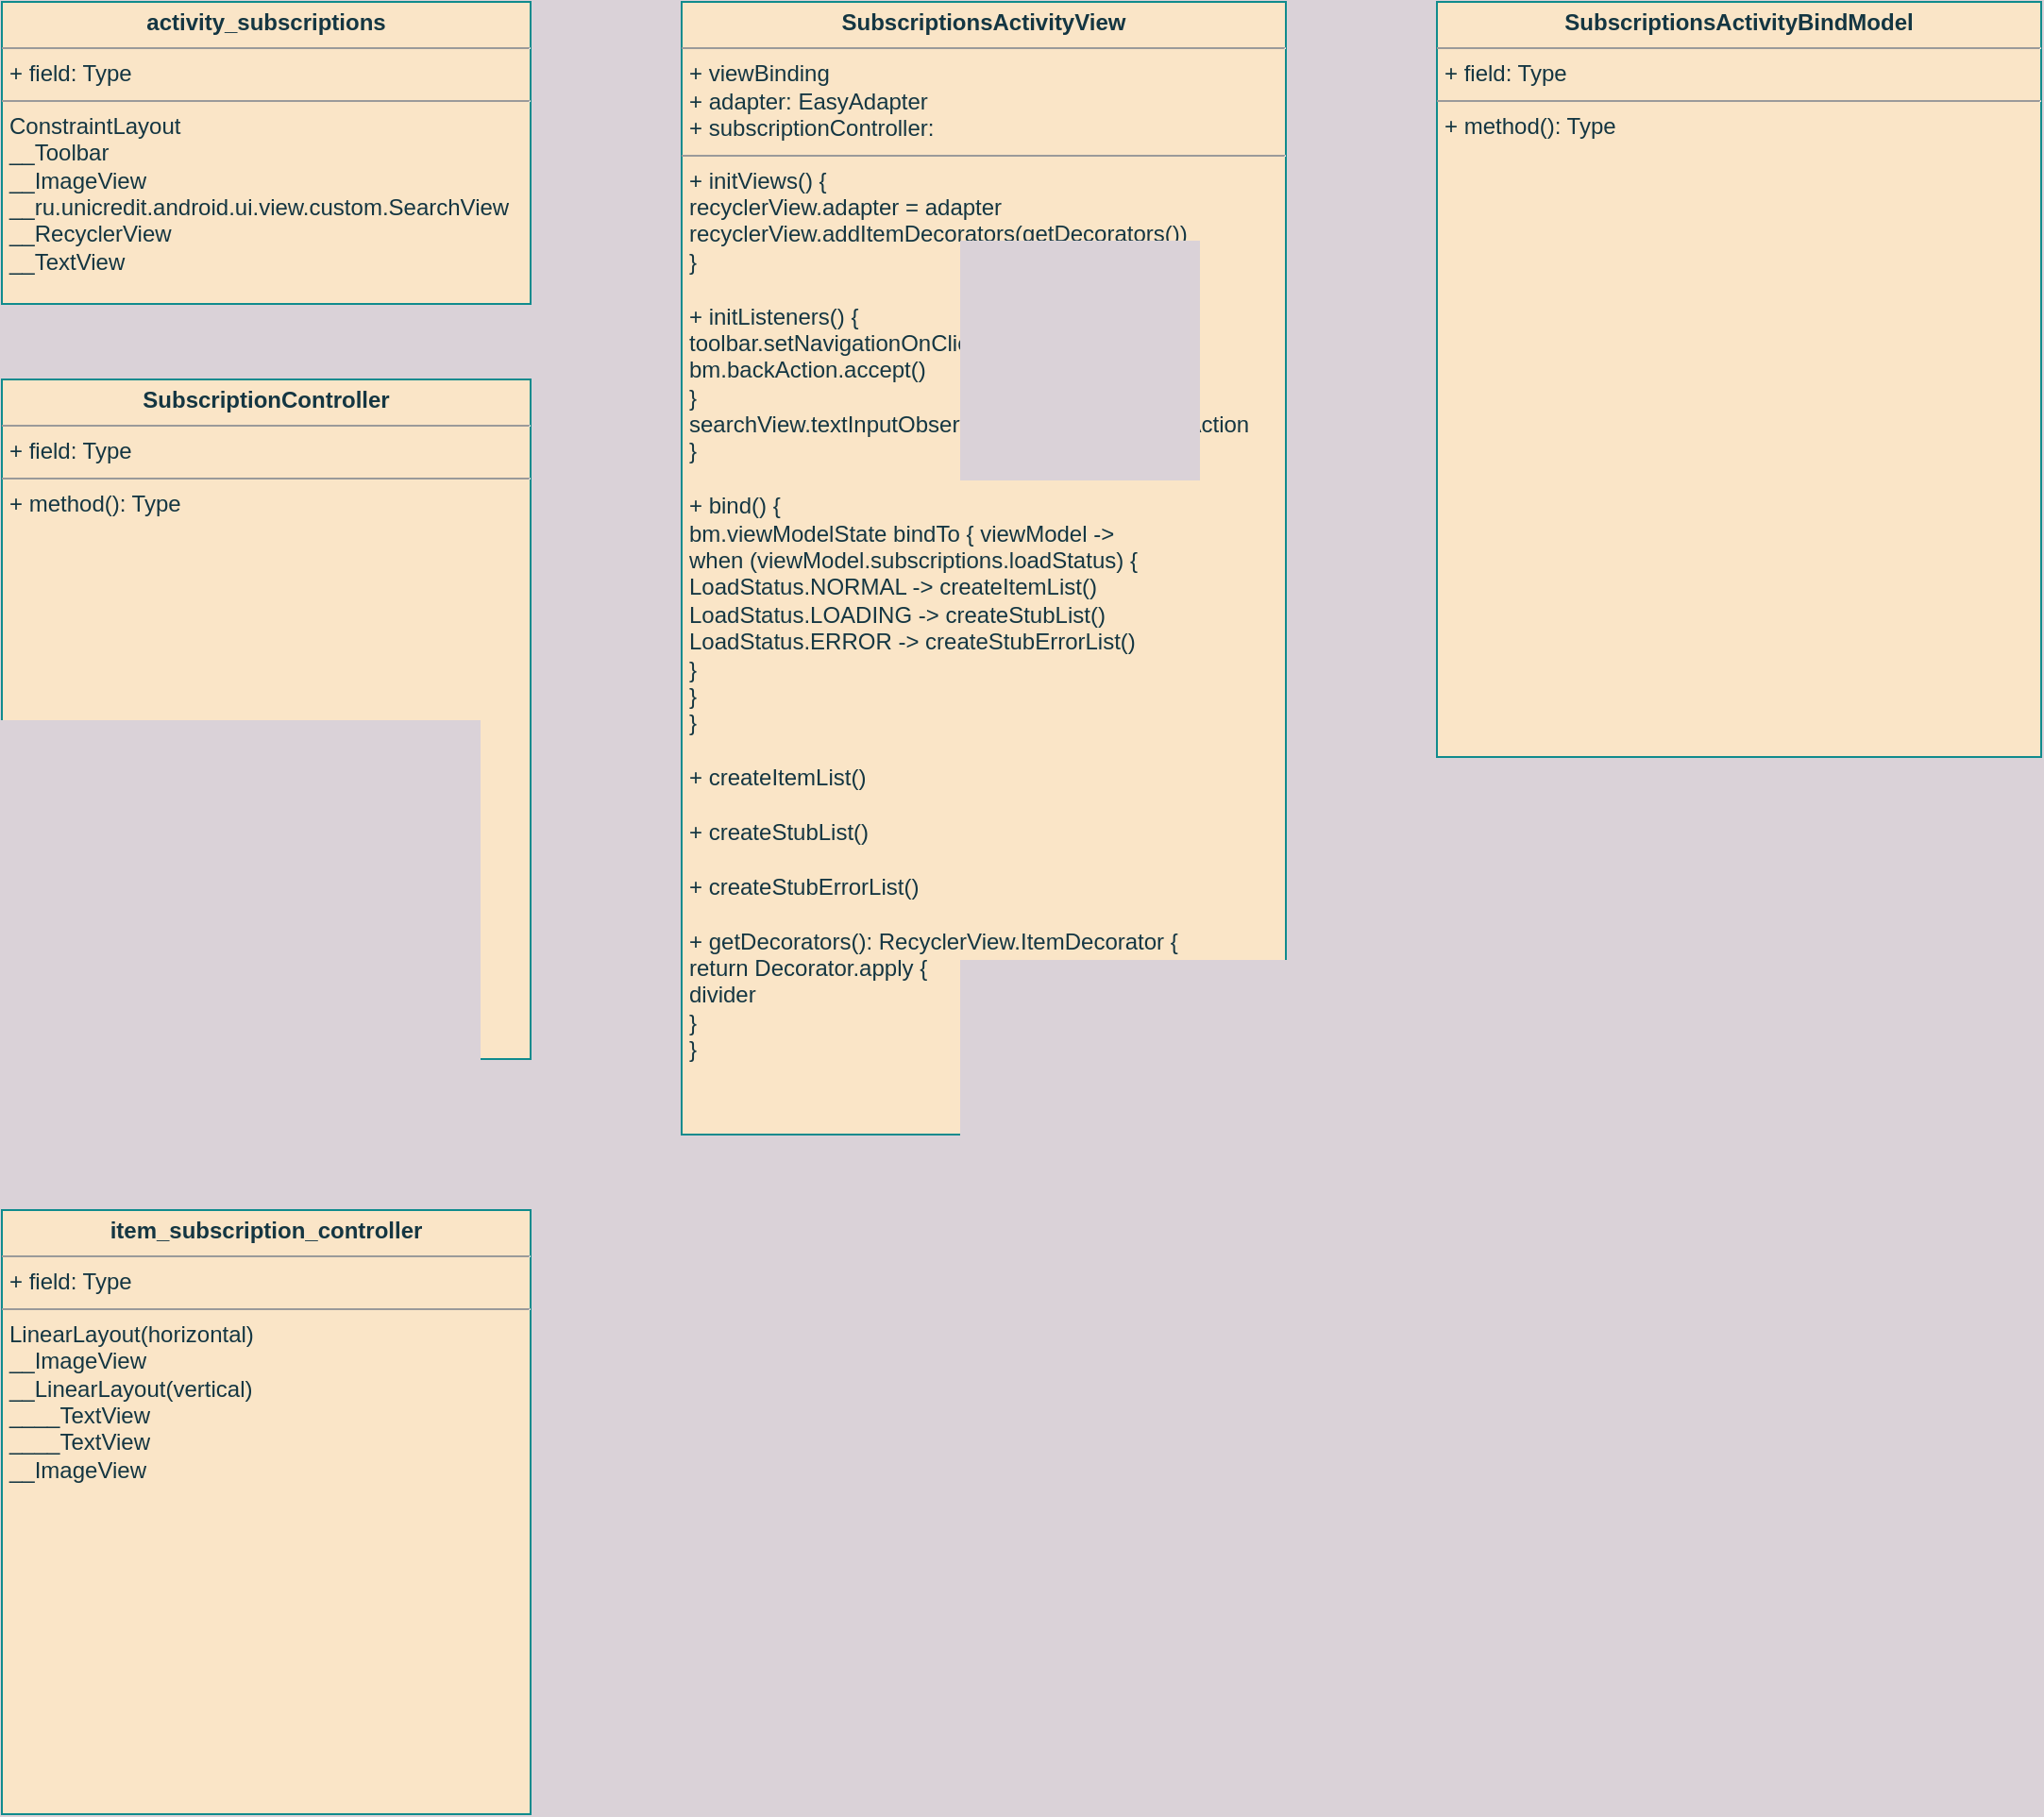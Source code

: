 <mxfile version="20.0.1" type="github">
  <diagram id="ABwETxADjD8a5Jw3LQ5L" name="Page-1">
    <mxGraphModel dx="788" dy="533" grid="1" gridSize="10" guides="1" tooltips="1" connect="1" arrows="1" fold="1" page="1" pageScale="1" pageWidth="827" pageHeight="1169" background="#DAD2D8" math="0" shadow="0">
      <root>
        <mxCell id="0" />
        <mxCell id="1" parent="0" />
        <mxCell id="cUnSdORCpQj84k0y6Mq9-1" value="&lt;p style=&quot;margin:0px;margin-top:4px;text-align:center;&quot;&gt;&lt;b&gt;activity_subscriptions&lt;/b&gt;&lt;/p&gt;&lt;hr size=&quot;1&quot;&gt;&lt;p style=&quot;margin:0px;margin-left:4px;&quot;&gt;+ field: Type&lt;/p&gt;&lt;hr size=&quot;1&quot;&gt;&lt;p style=&quot;margin:0px;margin-left:4px;&quot;&gt;ConstraintLayout&lt;/p&gt;&lt;p style=&quot;margin:0px;margin-left:4px;&quot;&gt;__Toolbar&lt;/p&gt;&lt;p style=&quot;margin:0px;margin-left:4px;&quot;&gt;__ImageView&lt;br&gt;&lt;/p&gt;&lt;p style=&quot;margin:0px;margin-left:4px;&quot;&gt;__ru.unicredit.android.ui.view.custom.SearchView&lt;/p&gt;&lt;p style=&quot;margin:0px;margin-left:4px;&quot;&gt;__RecyclerView&lt;/p&gt;&lt;p style=&quot;margin:0px;margin-left:4px;&quot;&gt;__TextView&lt;br&gt;&lt;/p&gt;" style="verticalAlign=top;align=left;overflow=fill;fontSize=12;fontFamily=Helvetica;html=1;rounded=0;sketch=0;fontColor=#143642;strokeColor=#0F8B8D;fillColor=#FAE5C7;" vertex="1" parent="1">
          <mxGeometry x="120" y="120" width="280" height="160" as="geometry" />
        </mxCell>
        <mxCell id="cUnSdORCpQj84k0y6Mq9-2" value="&lt;p style=&quot;margin:0px;margin-top:4px;text-align:center;&quot;&gt;&lt;b&gt;SubscriptionsActivityView&lt;/b&gt;&lt;/p&gt;&lt;hr size=&quot;1&quot;&gt;&lt;p style=&quot;margin:0px;margin-left:4px;&quot;&gt;+ viewBinding&lt;br&gt;&lt;/p&gt;&lt;p style=&quot;margin:0px;margin-left:4px;&quot;&gt;+ adapter: EasyAdapter&lt;/p&gt;&lt;p style=&quot;margin:0px;margin-left:4px;&quot;&gt;+ subscriptionController: &lt;br&gt;&lt;/p&gt;&lt;hr size=&quot;1&quot;&gt;&lt;p style=&quot;margin:0px;margin-left:4px;&quot;&gt;+ initViews() {&lt;/p&gt;&lt;p style=&quot;margin:0px;margin-left:4px;&quot;&gt;recyclerView.adapter = adapter&lt;/p&gt;&lt;p style=&quot;margin:0px;margin-left:4px;&quot;&gt;recyclerView.addItemDecorators(getDecorators())&lt;br&gt;&lt;/p&gt;&lt;p style=&quot;margin:0px;margin-left:4px;&quot;&gt;}&lt;/p&gt;&lt;p style=&quot;margin:0px;margin-left:4px;&quot;&gt;&lt;br&gt;&lt;/p&gt;&lt;p style=&quot;margin:0px;margin-left:4px;&quot;&gt;+ initListeners() {&lt;/p&gt;&lt;p style=&quot;margin:0px;margin-left:4px;&quot;&gt;toolbar.setNavigationOnClickListener {&lt;/p&gt;&lt;p style=&quot;margin:0px;margin-left:4px;&quot;&gt;bm.backAction.accept()&lt;br&gt;&lt;/p&gt;&lt;p style=&quot;margin:0px;margin-left:4px;&quot;&gt;}&lt;/p&gt;&lt;p style=&quot;margin:0px;margin-left:4px;&quot;&gt;searchView.textInputObservable bindTo ::bm.filterAction&lt;br&gt;&lt;/p&gt;&lt;p style=&quot;margin:0px;margin-left:4px;&quot;&gt;}&lt;br&gt;&lt;/p&gt;&lt;p style=&quot;margin:0px;margin-left:4px;&quot;&gt;&lt;br&gt;&lt;/p&gt;&lt;p style=&quot;margin:0px;margin-left:4px;&quot;&gt;+ bind() {&lt;/p&gt;&lt;p style=&quot;margin:0px;margin-left:4px;&quot;&gt;bm.viewModelState bindTo { viewModel -&amp;gt;&lt;br&gt;&lt;/p&gt;&lt;p style=&quot;margin:0px;margin-left:4px;&quot;&gt;when (viewModel.subscriptions.loadStatus) {&lt;/p&gt;&lt;p style=&quot;margin:0px;margin-left:4px;&quot;&gt;LoadStatus.NORMAL -&amp;gt; createItemList()&lt;br&gt;&lt;/p&gt;&lt;p style=&quot;margin:0px;margin-left:4px;&quot;&gt;LoadStatus.LOADING -&amp;gt; createStubList()&lt;/p&gt;&lt;p style=&quot;margin:0px;margin-left:4px;&quot;&gt;LoadStatus.ERROR -&amp;gt; createStubErrorList()&lt;/p&gt;&lt;p style=&quot;margin:0px;margin-left:4px;&quot;&gt;}&lt;br&gt;&lt;/p&gt;&lt;p style=&quot;margin:0px;margin-left:4px;&quot;&gt;}&lt;br&gt;&lt;/p&gt;&lt;p style=&quot;margin:0px;margin-left:4px;&quot;&gt;}&lt;/p&gt;&lt;p style=&quot;margin:0px;margin-left:4px;&quot;&gt;&lt;br&gt;&lt;/p&gt;&lt;p style=&quot;margin:0px;margin-left:4px;&quot;&gt;+ createItemList()&lt;/p&gt;&lt;p style=&quot;margin:0px;margin-left:4px;&quot;&gt;&lt;br&gt;&lt;/p&gt;&lt;p style=&quot;margin:0px;margin-left:4px;&quot;&gt;+ createStubList()&lt;/p&gt;&lt;p style=&quot;margin:0px;margin-left:4px;&quot;&gt;&lt;br&gt;&lt;/p&gt;&lt;p style=&quot;margin:0px;margin-left:4px;&quot;&gt;+ createStubErrorList()&lt;/p&gt;&lt;p style=&quot;margin:0px;margin-left:4px;&quot;&gt;&lt;br&gt;&lt;/p&gt;&lt;p style=&quot;margin:0px;margin-left:4px;&quot;&gt;+ getDecorators(): RecyclerView.ItemDecorator {&lt;/p&gt;&lt;p style=&quot;margin:0px;margin-left:4px;&quot;&gt;return Decorator.apply {&lt;/p&gt;&lt;p style=&quot;margin:0px;margin-left:4px;&quot;&gt;divider&lt;br&gt;&lt;/p&gt;&lt;p style=&quot;margin:0px;margin-left:4px;&quot;&gt;}&lt;br&gt;&lt;/p&gt;&lt;p style=&quot;margin:0px;margin-left:4px;&quot;&gt;}&lt;br&gt;&lt;/p&gt;" style="verticalAlign=top;align=left;overflow=fill;fontSize=12;fontFamily=Helvetica;html=1;rounded=0;sketch=0;fontColor=#143642;strokeColor=#0F8B8D;fillColor=#FAE5C7;" vertex="1" parent="1">
          <mxGeometry x="480" y="120" width="320" height="600" as="geometry" />
        </mxCell>
        <mxCell id="cUnSdORCpQj84k0y6Mq9-3" value="&lt;p style=&quot;margin:0px;margin-top:4px;text-align:center;&quot;&gt;&lt;b&gt;SubscriptionController&lt;/b&gt;&lt;/p&gt;&lt;hr size=&quot;1&quot;&gt;&lt;p style=&quot;margin:0px;margin-left:4px;&quot;&gt;+ field: Type&lt;/p&gt;&lt;hr size=&quot;1&quot;&gt;&lt;p style=&quot;margin:0px;margin-left:4px;&quot;&gt;+ method(): Type&lt;/p&gt;" style="verticalAlign=top;align=left;overflow=fill;fontSize=12;fontFamily=Helvetica;html=1;rounded=0;sketch=0;fontColor=#143642;strokeColor=#0F8B8D;fillColor=#FAE5C7;" vertex="1" parent="1">
          <mxGeometry x="120" y="320" width="280" height="360" as="geometry" />
        </mxCell>
        <mxCell id="cUnSdORCpQj84k0y6Mq9-4" value="&lt;p style=&quot;margin:0px;margin-top:4px;text-align:center;&quot;&gt;&lt;b&gt;SubscriptionsActivityBindModel&lt;/b&gt;&lt;/p&gt;&lt;hr size=&quot;1&quot;&gt;&lt;p style=&quot;margin:0px;margin-left:4px;&quot;&gt;+ field: Type&lt;/p&gt;&lt;hr size=&quot;1&quot;&gt;&lt;p style=&quot;margin:0px;margin-left:4px;&quot;&gt;+ method(): Type&lt;/p&gt;" style="verticalAlign=top;align=left;overflow=fill;fontSize=12;fontFamily=Helvetica;html=1;rounded=0;sketch=0;fontColor=#143642;strokeColor=#0F8B8D;fillColor=#FAE5C7;" vertex="1" parent="1">
          <mxGeometry x="880" y="120" width="320" height="400" as="geometry" />
        </mxCell>
        <mxCell id="cUnSdORCpQj84k0y6Mq9-5" value="&lt;p style=&quot;margin:0px;margin-top:4px;text-align:center;&quot;&gt;&lt;b&gt;item_subscription_controller&lt;/b&gt;&lt;br&gt;&lt;/p&gt;&lt;hr size=&quot;1&quot;&gt;&lt;p style=&quot;margin:0px;margin-left:4px;&quot;&gt;+ field: Type&lt;/p&gt;&lt;hr size=&quot;1&quot;&gt;&lt;p style=&quot;margin:0px;margin-left:4px;&quot;&gt;LinearLayout(horizontal)&lt;/p&gt;&lt;p style=&quot;margin:0px;margin-left:4px;&quot;&gt;__ImageView&lt;/p&gt;&lt;p style=&quot;margin:0px;margin-left:4px;&quot;&gt;__LinearLayout(vertical)&lt;/p&gt;&lt;p style=&quot;margin:0px;margin-left:4px;&quot;&gt;____TextView&lt;/p&gt;&lt;p style=&quot;margin:0px;margin-left:4px;&quot;&gt;____TextView&lt;/p&gt;&lt;p style=&quot;margin:0px;margin-left:4px;&quot;&gt;__ImageView&lt;br&gt;&lt;/p&gt;" style="verticalAlign=top;align=left;overflow=fill;fontSize=12;fontFamily=Helvetica;html=1;rounded=0;sketch=0;fontColor=#143642;strokeColor=#0F8B8D;fillColor=#FAE5C7;" vertex="1" parent="1">
          <mxGeometry x="120" y="760" width="280" height="320" as="geometry" />
        </mxCell>
      </root>
    </mxGraphModel>
  </diagram>
</mxfile>
